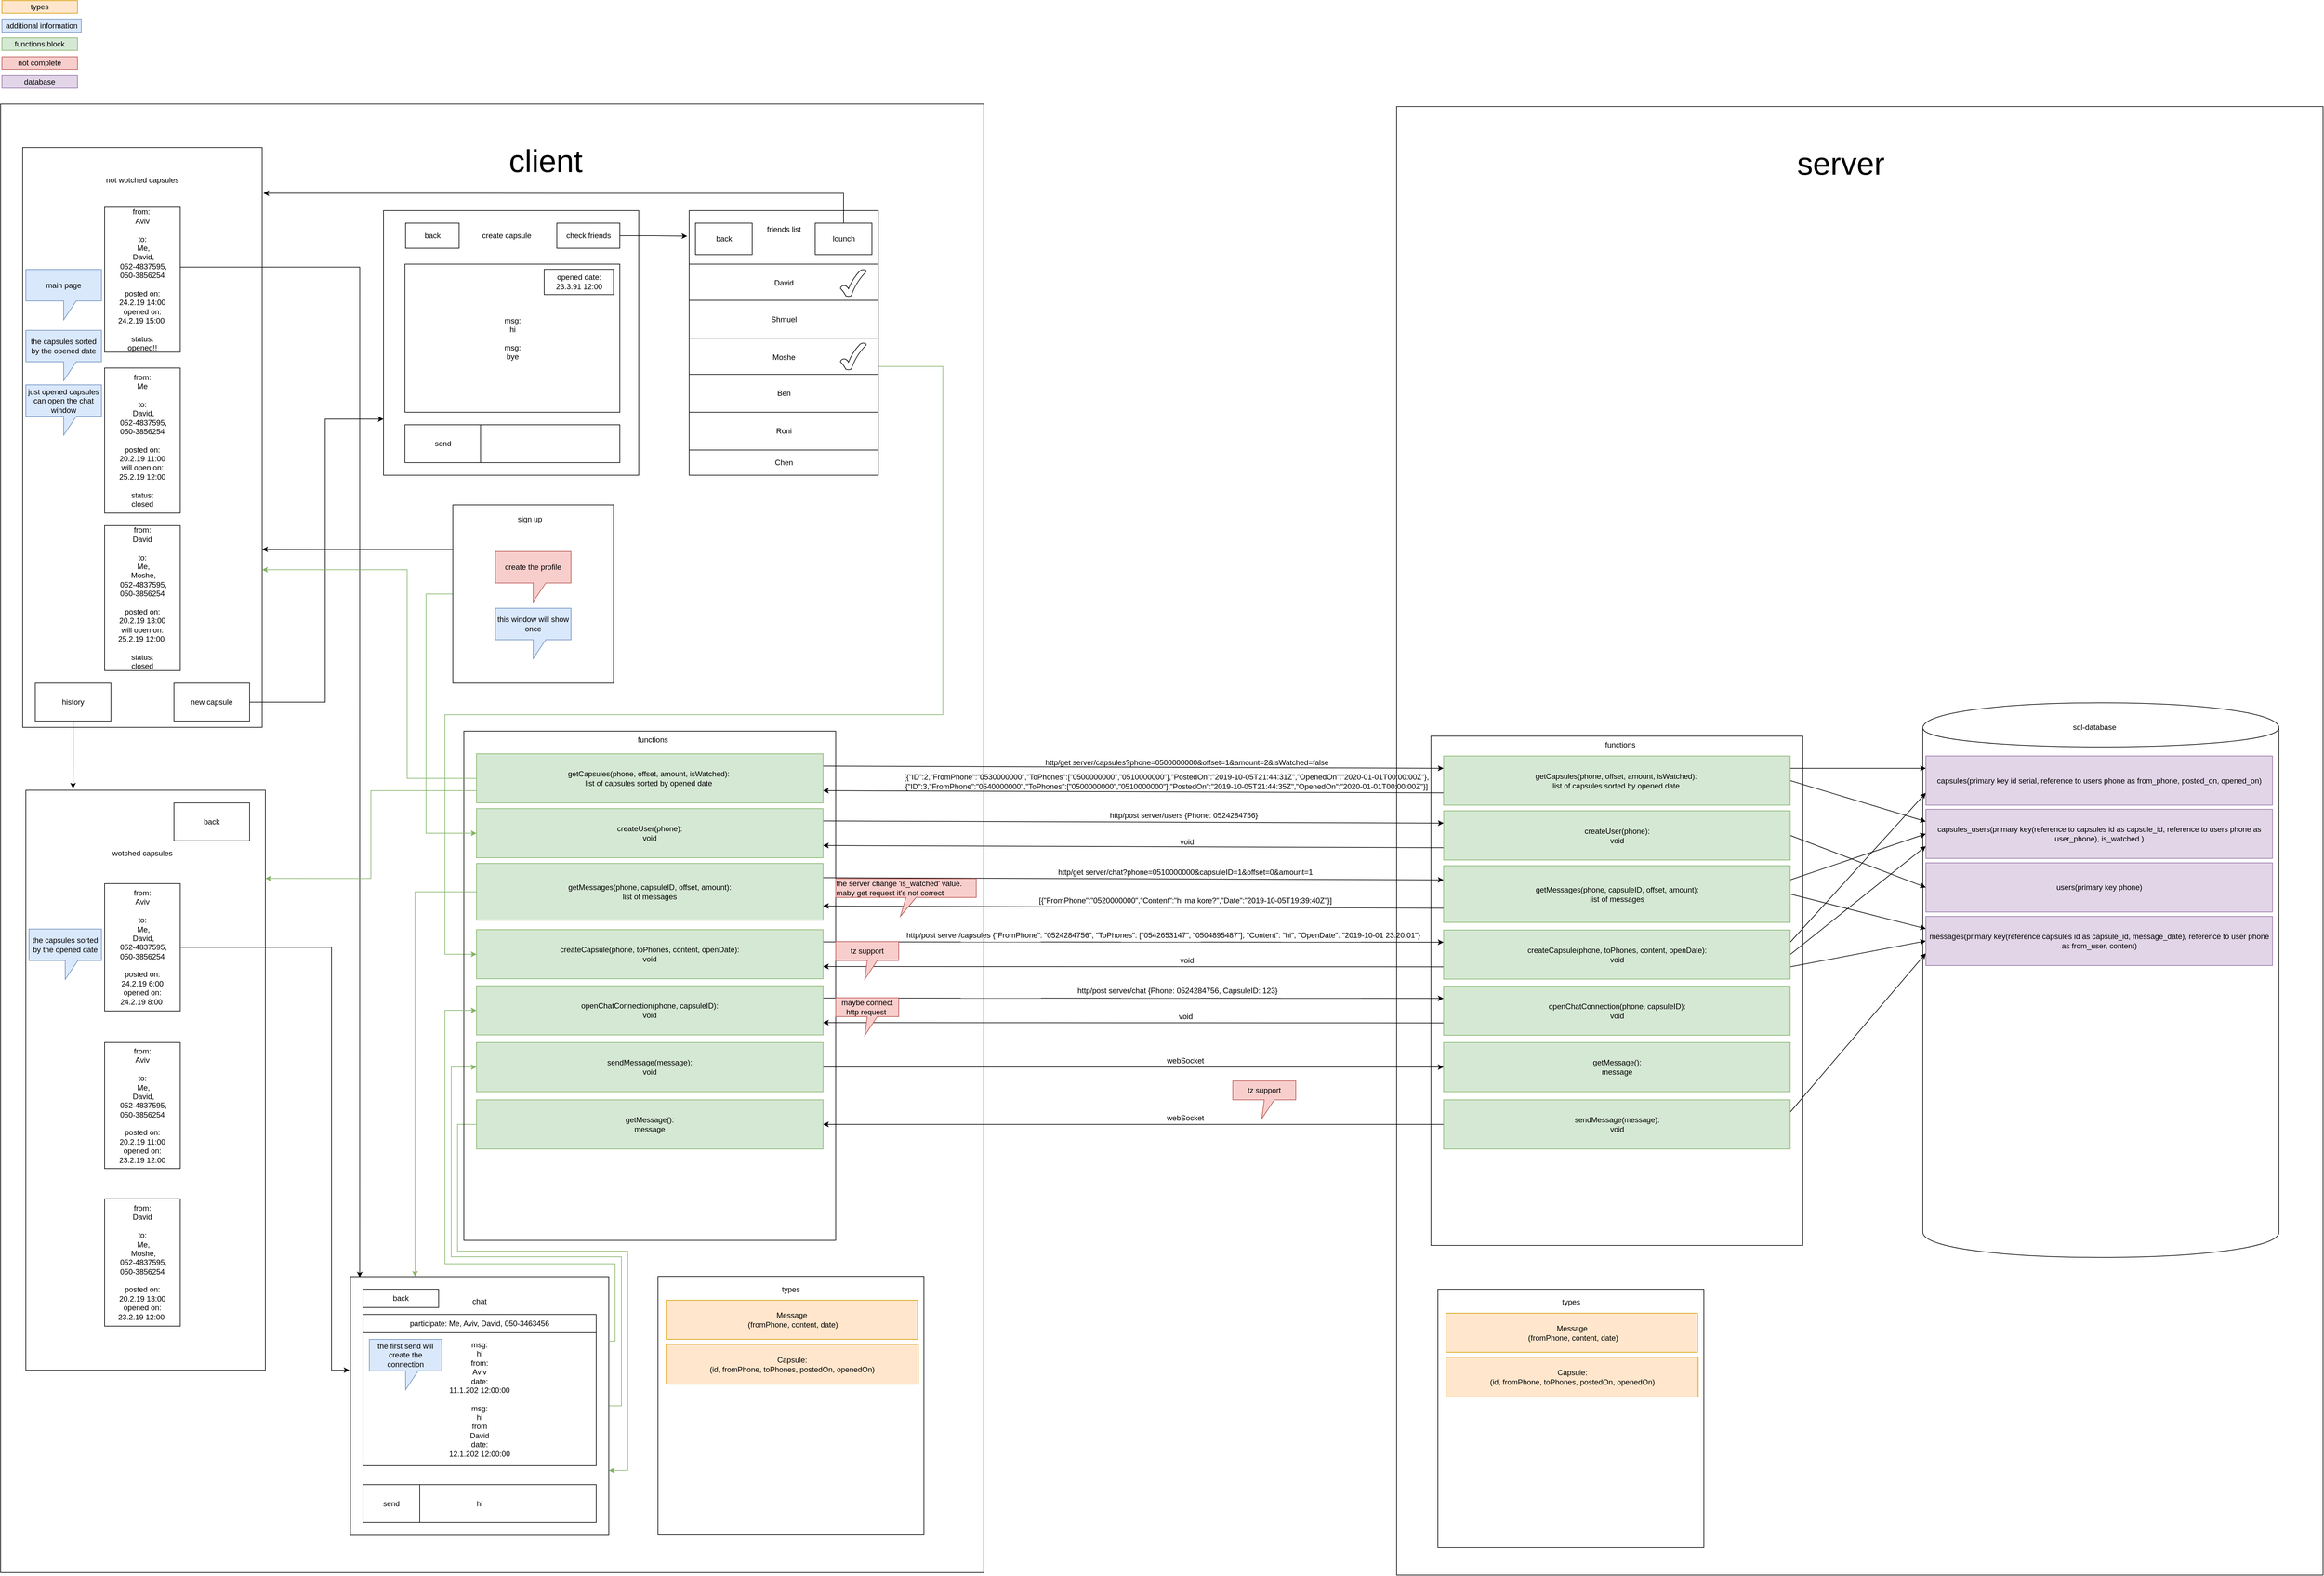 <mxfile version="12.0.2" type="device" pages="1"><diagram id="eRkKzJHmZE-3qsxwX1DB" name="Page-1"><mxGraphModel dx="850" dy="438" grid="1" gridSize="10" guides="1" tooltips="1" connect="1" arrows="1" fold="1" page="1" pageScale="1" pageWidth="850" pageHeight="1100" math="0" shadow="0"><root><mxCell id="0"/><mxCell id="1" parent="0"/><mxCell id="gJs6LWEQTdWlsDr9BCFB-67" value="" style="rounded=0;whiteSpace=wrap;html=1;shadow=0;glass=0;comic=0;strokeColor=#000000;fillColor=none;gradientColor=none;" parent="1" vertex="1"><mxGeometry x="75" y="260" width="1560" height="2330" as="geometry"/></mxCell><mxCell id="gJs6LWEQTdWlsDr9BCFB-69" value="" style="whiteSpace=wrap;html=1;" parent="1" vertex="1"><mxGeometry x="110" y="329" width="380" height="920" as="geometry"/></mxCell><mxCell id="gJs6LWEQTdWlsDr9BCFB-70" style="edgeStyle=orthogonalEdgeStyle;rounded=0;orthogonalLoop=1;jettySize=auto;html=1;exitX=1.001;exitY=0.413;exitDx=0;exitDy=0;entryX=0.036;entryY=0.003;entryDx=0;entryDy=0;entryPerimeter=0;exitPerimeter=0;" parent="1" source="qa2lNy7MOeO_9QQ49OZe-27" target="gJs6LWEQTdWlsDr9BCFB-87" edge="1"><mxGeometry relative="1" as="geometry"><mxPoint x="470.103" y="514.241" as="sourcePoint"/></mxGeometry></mxCell><mxCell id="gJs6LWEQTdWlsDr9BCFB-72" value="from: &lt;br&gt;Me&lt;br&gt;&lt;br&gt;to:&lt;br&gt;&amp;nbsp;David,&lt;br&gt;&amp;nbsp;052-4837595,&lt;br&gt;050-3856254&lt;br&gt;&lt;br&gt;posted on:&lt;br&gt;20.2.19 11:00&lt;br&gt;will open on:&lt;br&gt;25.2.19 12:00&lt;br&gt;&amp;nbsp;&lt;br&gt;status:&lt;br&gt;closed" style="rounded=0;whiteSpace=wrap;html=1;" parent="1" vertex="1"><mxGeometry x="240" y="679" width="120" height="230" as="geometry"/></mxCell><mxCell id="gJs6LWEQTdWlsDr9BCFB-73" value="from: &lt;br&gt;David&lt;br&gt;&lt;br&gt;to:&lt;br&gt;&amp;nbsp;Me,&lt;br&gt;&amp;nbsp;Moshe,&lt;br&gt;&amp;nbsp;052-4837595,&lt;br&gt;050-3856254&lt;br&gt;&lt;br&gt;posted on:&lt;br&gt;20.2.19 13:00&lt;br&gt;will open on:&lt;br&gt;25.2.19 12:00&amp;nbsp;&lt;br&gt;&lt;br&gt;status:&lt;br&gt;closed" style="rounded=0;whiteSpace=wrap;html=1;" parent="1" vertex="1"><mxGeometry x="240" y="929" width="120" height="230" as="geometry"/></mxCell><mxCell id="gJs6LWEQTdWlsDr9BCFB-74" value="not wotched capsules" style="text;html=1;strokeColor=none;fillColor=none;align=center;verticalAlign=middle;whiteSpace=wrap;rounded=0;" parent="1" vertex="1"><mxGeometry x="240" y="371" width="120" height="20" as="geometry"/></mxCell><mxCell id="gJs6LWEQTdWlsDr9BCFB-75" style="edgeStyle=orthogonalEdgeStyle;rounded=0;orthogonalLoop=1;jettySize=auto;html=1;exitX=0.5;exitY=1;exitDx=0;exitDy=0;entryX=0.197;entryY=-0.003;entryDx=0;entryDy=0;entryPerimeter=0;" parent="1" source="gJs6LWEQTdWlsDr9BCFB-76" target="gJs6LWEQTdWlsDr9BCFB-79" edge="1"><mxGeometry relative="1" as="geometry"/></mxCell><mxCell id="gJs6LWEQTdWlsDr9BCFB-76" value="history" style="rounded=0;whiteSpace=wrap;html=1;" parent="1" vertex="1"><mxGeometry x="130" y="1179" width="120" height="60" as="geometry"/></mxCell><mxCell id="gJs6LWEQTdWlsDr9BCFB-79" value="" style="whiteSpace=wrap;html=1;fillColor=#ffffff;" parent="1" vertex="1"><mxGeometry x="115" y="1348.833" width="380" height="920" as="geometry"/></mxCell><mxCell id="gJs6LWEQTdWlsDr9BCFB-80" style="edgeStyle=orthogonalEdgeStyle;rounded=0;orthogonalLoop=1;jettySize=auto;html=1;exitX=1;exitY=0.5;exitDx=0;exitDy=0;entryX=-0.004;entryY=0.362;entryDx=0;entryDy=0;entryPerimeter=0;" parent="1" source="gJs6LWEQTdWlsDr9BCFB-81" target="gJs6LWEQTdWlsDr9BCFB-87" edge="1"><mxGeometry relative="1" as="geometry"><Array as="points"><mxPoint x="600" y="1598"/><mxPoint x="600" y="2269"/></Array></mxGeometry></mxCell><mxCell id="gJs6LWEQTdWlsDr9BCFB-81" value="from: &lt;br&gt;Aviv&lt;br&gt;&lt;br&gt;to:&lt;br&gt;&amp;nbsp;Me,&lt;br&gt;&amp;nbsp;David,&lt;br&gt;&amp;nbsp;052-4837595,&lt;br&gt;050-3856254&lt;br&gt;&lt;br&gt;posted on:&lt;br&gt;24.2.19 6:00&lt;br&gt;opened on:&lt;br&gt;24.2.19 8:00&amp;nbsp;&lt;br&gt;" style="rounded=0;whiteSpace=wrap;html=1;" parent="1" vertex="1"><mxGeometry x="240" y="1497" width="120" height="202" as="geometry"/></mxCell><mxCell id="gJs6LWEQTdWlsDr9BCFB-82" value="from: &lt;br&gt;Aviv&lt;br&gt;&lt;br&gt;to:&lt;br&gt;&amp;nbsp;Me,&lt;br&gt;&amp;nbsp;David,&lt;br&gt;&amp;nbsp;052-4837595,&lt;br&gt;050-3856254&lt;br&gt;&lt;br&gt;posted on:&lt;br&gt;20.2.19 11:00&lt;br&gt;opened on:&lt;br&gt;23.2.19 12:00" style="rounded=0;whiteSpace=wrap;html=1;" parent="1" vertex="1"><mxGeometry x="240" y="1749" width="120" height="200" as="geometry"/></mxCell><mxCell id="gJs6LWEQTdWlsDr9BCFB-83" value="from: &lt;br&gt;David&lt;br&gt;&lt;br&gt;to:&lt;br&gt;&amp;nbsp;Me,&lt;br&gt;&amp;nbsp;Moshe,&lt;br&gt;&amp;nbsp;052-4837595,&lt;br&gt;050-3856254&lt;br&gt;&lt;br&gt;posted on:&lt;br&gt;20.2.19 13:00&lt;br&gt;opened on:&lt;br&gt;23.2.19 12:00&amp;nbsp;" style="rounded=0;whiteSpace=wrap;html=1;" parent="1" vertex="1"><mxGeometry x="240" y="1997" width="120" height="202" as="geometry"/></mxCell><mxCell id="gJs6LWEQTdWlsDr9BCFB-84" value="wotched capsules" style="text;html=1;strokeColor=none;fillColor=none;align=center;verticalAlign=middle;whiteSpace=wrap;rounded=0;" parent="1" vertex="1"><mxGeometry x="240" y="1439" width="120" height="20" as="geometry"/></mxCell><mxCell id="gJs6LWEQTdWlsDr9BCFB-85" value="back" style="rounded=0;whiteSpace=wrap;html=1;" parent="1" vertex="1"><mxGeometry x="350" y="1369" width="120" height="60" as="geometry"/></mxCell><mxCell id="gJs6LWEQTdWlsDr9BCFB-86" style="edgeStyle=orthogonalEdgeStyle;rounded=0;comic=0;orthogonalLoop=1;jettySize=auto;html=1;exitX=1;exitY=0.5;exitDx=0;exitDy=0;entryX=0;entryY=0.5;entryDx=0;entryDy=0;shadow=0;fillColor=#d5e8d4;strokeColor=#82b366;" parent="1" source="gJs6LWEQTdWlsDr9BCFB-87" target="gJs6LWEQTdWlsDr9BCFB-133" edge="1"><mxGeometry relative="1" as="geometry"><Array as="points"><mxPoint x="1060" y="2326"/><mxPoint x="1060" y="2089"/><mxPoint x="790" y="2089"/><mxPoint x="790" y="1788"/></Array></mxGeometry></mxCell><mxCell id="gJs6LWEQTdWlsDr9BCFB-198" style="edgeStyle=orthogonalEdgeStyle;rounded=0;comic=0;orthogonalLoop=1;jettySize=auto;html=1;exitX=1;exitY=0.75;exitDx=0;exitDy=0;entryX=0;entryY=0.5;entryDx=0;entryDy=0;shadow=0;startArrow=classic;startFill=1;endArrow=none;endFill=0;fillColor=#d5e8d4;strokeColor=#82b366;" parent="1" source="gJs6LWEQTdWlsDr9BCFB-87" target="gJs6LWEQTdWlsDr9BCFB-161" edge="1"><mxGeometry relative="1" as="geometry"><Array as="points"><mxPoint x="1070" y="2428"/><mxPoint x="1070" y="2080"/><mxPoint x="800" y="2080"/><mxPoint x="800" y="1879"/></Array></mxGeometry></mxCell><mxCell id="gJs6LWEQTdWlsDr9BCFB-87" value="" style="whiteSpace=wrap;html=1;aspect=fixed;" parent="1" vertex="1"><mxGeometry x="630" y="2120.5" width="410" height="410" as="geometry"/></mxCell><mxCell id="gJs6LWEQTdWlsDr9BCFB-88" value="chat" style="text;html=1;strokeColor=none;fillColor=none;align=center;verticalAlign=middle;whiteSpace=wrap;rounded=0;" parent="1" vertex="1"><mxGeometry x="815" y="2149.5" width="40" height="20" as="geometry"/></mxCell><mxCell id="gJs6LWEQTdWlsDr9BCFB-89" value="hi" style="rounded=0;whiteSpace=wrap;html=1;" parent="1" vertex="1"><mxGeometry x="650" y="2450.5" width="370" height="60" as="geometry"/></mxCell><mxCell id="gJs6LWEQTdWlsDr9BCFB-90" value="msg:&lt;br&gt;hi&lt;br&gt;from:&lt;br&gt;Aviv&lt;br&gt;date:&lt;br&gt;11.1.202 12:00:00&lt;br&gt;&lt;br&gt;msg:&lt;br&gt;hi&lt;br&gt;from&lt;br&gt;David&lt;br&gt;date:&lt;br&gt;12.1.202 12:00:00" style="rounded=0;whiteSpace=wrap;html=1;" parent="1" vertex="1"><mxGeometry x="650" y="2209.5" width="370" height="211" as="geometry"/></mxCell><mxCell id="gJs6LWEQTdWlsDr9BCFB-91" value="send" style="rounded=0;whiteSpace=wrap;html=1;" parent="1" vertex="1"><mxGeometry x="650" y="2450.5" width="90" height="60" as="geometry"/></mxCell><mxCell id="gJs6LWEQTdWlsDr9BCFB-92" value="participate: Me, Aviv, David, 050-3463456" style="rounded=0;whiteSpace=wrap;html=1;" parent="1" vertex="1"><mxGeometry x="650" y="2180.5" width="370" height="29" as="geometry"/></mxCell><mxCell id="gJs6LWEQTdWlsDr9BCFB-93" value="back" style="rounded=0;whiteSpace=wrap;html=1;" parent="1" vertex="1"><mxGeometry x="650" y="2140.5" width="120" height="29" as="geometry"/></mxCell><mxCell id="gJs6LWEQTdWlsDr9BCFB-94" style="edgeStyle=orthogonalEdgeStyle;rounded=0;orthogonalLoop=1;jettySize=auto;html=1;exitX=1;exitY=0.5;exitDx=0;exitDy=0;" parent="1" source="gJs6LWEQTdWlsDr9BCFB-95" target="gJs6LWEQTdWlsDr9BCFB-96" edge="1"><mxGeometry relative="1" as="geometry"><Array as="points"><mxPoint x="590" y="1209"/><mxPoint x="590" y="760"/></Array></mxGeometry></mxCell><mxCell id="gJs6LWEQTdWlsDr9BCFB-95" value="new capsule" style="rounded=0;whiteSpace=wrap;html=1;" parent="1" vertex="1"><mxGeometry x="350" y="1179" width="120" height="60" as="geometry"/></mxCell><mxCell id="gJs6LWEQTdWlsDr9BCFB-96" value="" style="rounded=0;whiteSpace=wrap;html=1;" parent="1" vertex="1"><mxGeometry x="682.5" y="429" width="405" height="420" as="geometry"/></mxCell><mxCell id="gJs6LWEQTdWlsDr9BCFB-97" value="create capsule" style="text;html=1;strokeColor=none;fillColor=none;align=center;verticalAlign=middle;whiteSpace=wrap;rounded=0;" parent="1" vertex="1"><mxGeometry x="817.5" y="459" width="120" height="20" as="geometry"/></mxCell><mxCell id="gJs6LWEQTdWlsDr9BCFB-98" value="msg:&lt;br&gt;hi&lt;br&gt;&lt;br&gt;msg:&lt;br&gt;bye" style="rounded=0;whiteSpace=wrap;html=1;" parent="1" vertex="1"><mxGeometry x="716.5" y="514" width="341" height="235" as="geometry"/></mxCell><mxCell id="gJs6LWEQTdWlsDr9BCFB-99" value="" style="rounded=0;whiteSpace=wrap;html=1;" parent="1" vertex="1"><mxGeometry x="717.5" y="769" width="340" height="60" as="geometry"/></mxCell><mxCell id="gJs6LWEQTdWlsDr9BCFB-100" value="send" style="rounded=0;whiteSpace=wrap;html=1;" parent="1" vertex="1"><mxGeometry x="716.5" y="769" width="120" height="60" as="geometry"/></mxCell><mxCell id="gJs6LWEQTdWlsDr9BCFB-101" style="edgeStyle=orthogonalEdgeStyle;rounded=0;orthogonalLoop=1;jettySize=auto;html=1;exitX=1;exitY=0.5;exitDx=0;exitDy=0;entryX=-0.01;entryY=0.097;entryDx=0;entryDy=0;entryPerimeter=0;" parent="1" source="gJs6LWEQTdWlsDr9BCFB-102" target="gJs6LWEQTdWlsDr9BCFB-103" edge="1"><mxGeometry relative="1" as="geometry"/></mxCell><mxCell id="gJs6LWEQTdWlsDr9BCFB-102" value="check friends" style="rounded=0;whiteSpace=wrap;html=1;" parent="1" vertex="1"><mxGeometry x="957.5" y="449" width="100" height="40" as="geometry"/></mxCell><mxCell id="gJs6LWEQTdWlsDr9BCFB-103" value="" style="rounded=0;whiteSpace=wrap;html=1;" parent="1" vertex="1"><mxGeometry x="1167.5" y="429" width="300" height="420" as="geometry"/></mxCell><mxCell id="gJs6LWEQTdWlsDr9BCFB-104" value="friends list" style="text;html=1;strokeColor=none;fillColor=none;align=center;verticalAlign=middle;whiteSpace=wrap;rounded=0;" parent="1" vertex="1"><mxGeometry x="1272.5" y="449" width="90" height="20" as="geometry"/></mxCell><mxCell id="gJs6LWEQTdWlsDr9BCFB-105" value="David" style="rounded=0;whiteSpace=wrap;html=1;" parent="1" vertex="1"><mxGeometry x="1167.5" y="514" width="300" height="60" as="geometry"/></mxCell><mxCell id="gJs6LWEQTdWlsDr9BCFB-106" value="Shmuel" style="rounded=0;whiteSpace=wrap;html=1;" parent="1" vertex="1"><mxGeometry x="1167.5" y="571.5" width="300" height="60" as="geometry"/></mxCell><mxCell id="gJs6LWEQTdWlsDr9BCFB-107" style="edgeStyle=orthogonalEdgeStyle;rounded=0;comic=0;orthogonalLoop=1;jettySize=auto;html=1;exitX=1;exitY=0.75;exitDx=0;exitDy=0;entryX=0;entryY=0.5;entryDx=0;entryDy=0;shadow=0;fillColor=#d5e8d4;strokeColor=#82b366;" parent="1" source="gJs6LWEQTdWlsDr9BCFB-108" target="gJs6LWEQTdWlsDr9BCFB-131" edge="1"><mxGeometry relative="1" as="geometry"><Array as="points"><mxPoint x="1570" y="676"/><mxPoint x="1570" y="1229"/><mxPoint x="780" y="1229"/><mxPoint x="780" y="1609"/></Array></mxGeometry></mxCell><mxCell id="gJs6LWEQTdWlsDr9BCFB-108" value="Moshe" style="rounded=0;whiteSpace=wrap;html=1;" parent="1" vertex="1"><mxGeometry x="1167.5" y="631.5" width="300" height="60" as="geometry"/></mxCell><mxCell id="gJs6LWEQTdWlsDr9BCFB-109" value="Ben" style="rounded=0;whiteSpace=wrap;html=1;" parent="1" vertex="1"><mxGeometry x="1167.5" y="689" width="300" height="60" as="geometry"/></mxCell><mxCell id="gJs6LWEQTdWlsDr9BCFB-110" value="Roni" style="rounded=0;whiteSpace=wrap;html=1;" parent="1" vertex="1"><mxGeometry x="1167.5" y="749" width="300" height="60" as="geometry"/></mxCell><mxCell id="gJs6LWEQTdWlsDr9BCFB-111" value="Chen" style="rounded=0;whiteSpace=wrap;html=1;" parent="1" vertex="1"><mxGeometry x="1167.5" y="809" width="300" height="40" as="geometry"/></mxCell><mxCell id="gJs6LWEQTdWlsDr9BCFB-112" value="" style="verticalLabelPosition=bottom;verticalAlign=top;html=1;shape=mxgraph.basic.tick" parent="1" vertex="1"><mxGeometry x="1407.5" y="522.5" width="41" height="43" as="geometry"/></mxCell><mxCell id="gJs6LWEQTdWlsDr9BCFB-113" value="" style="verticalLabelPosition=bottom;verticalAlign=top;html=1;shape=mxgraph.basic.tick" parent="1" vertex="1"><mxGeometry x="1407.5" y="639" width="41" height="43" as="geometry"/></mxCell><mxCell id="gJs6LWEQTdWlsDr9BCFB-216" style="edgeStyle=orthogonalEdgeStyle;rounded=0;comic=0;orthogonalLoop=1;jettySize=auto;html=1;exitX=0.5;exitY=0;exitDx=0;exitDy=0;entryX=1.005;entryY=0.079;entryDx=0;entryDy=0;entryPerimeter=0;shadow=0;startArrow=none;startFill=0;endArrow=classic;endFill=1;" parent="1" source="gJs6LWEQTdWlsDr9BCFB-115" target="gJs6LWEQTdWlsDr9BCFB-69" edge="1"><mxGeometry relative="1" as="geometry"><Array as="points"><mxPoint x="1413" y="402"/></Array></mxGeometry></mxCell><mxCell id="gJs6LWEQTdWlsDr9BCFB-115" value="lounch" style="rounded=0;whiteSpace=wrap;html=1;" parent="1" vertex="1"><mxGeometry x="1367.5" y="449" width="90" height="50" as="geometry"/></mxCell><mxCell id="gJs6LWEQTdWlsDr9BCFB-116" value="back" style="rounded=0;whiteSpace=wrap;html=1;" parent="1" vertex="1"><mxGeometry x="717.5" y="449" width="85" height="40" as="geometry"/></mxCell><mxCell id="gJs6LWEQTdWlsDr9BCFB-117" value="back" style="rounded=0;whiteSpace=wrap;html=1;" parent="1" vertex="1"><mxGeometry x="1177.5" y="449" width="90" height="50" as="geometry"/></mxCell><mxCell id="gJs6LWEQTdWlsDr9BCFB-118" value="the capsules sorted by the opened date" style="shape=callout;whiteSpace=wrap;html=1;perimeter=calloutPerimeter;fillColor=#dae8fc;strokeColor=#6c8ebf;" parent="1" vertex="1"><mxGeometry x="115" y="619" width="120" height="80" as="geometry"/></mxCell><mxCell id="gJs6LWEQTdWlsDr9BCFB-119" value="just opened capsules can open the chat window" style="shape=callout;whiteSpace=wrap;html=1;perimeter=calloutPerimeter;fillColor=#dae8fc;strokeColor=#6c8ebf;" parent="1" vertex="1"><mxGeometry x="115" y="705.5" width="120" height="80" as="geometry"/></mxCell><mxCell id="gJs6LWEQTdWlsDr9BCFB-120" value="the capsules sorted by the opened date" style="shape=callout;whiteSpace=wrap;html=1;perimeter=calloutPerimeter;fillColor=#dae8fc;strokeColor=#6c8ebf;" parent="1" vertex="1"><mxGeometry x="120" y="1569" width="115" height="80" as="geometry"/></mxCell><mxCell id="gJs6LWEQTdWlsDr9BCFB-121" value="additional information" style="rounded=0;whiteSpace=wrap;html=1;fillColor=#dae8fc;strokeColor=#6c8ebf;" parent="1" vertex="1"><mxGeometry x="77" y="125" width="126" height="21" as="geometry"/></mxCell><mxCell id="gJs6LWEQTdWlsDr9BCFB-122" value="functions block" style="rounded=0;whiteSpace=wrap;html=1;fillColor=#d5e8d4;strokeColor=#82b366;" parent="1" vertex="1"><mxGeometry x="77" y="155" width="120" height="20" as="geometry"/></mxCell><mxCell id="gJs6LWEQTdWlsDr9BCFB-123" value="not complete" style="rounded=0;whiteSpace=wrap;html=1;fillColor=#f8cecc;strokeColor=#b85450;" parent="1" vertex="1"><mxGeometry x="77" y="185" width="120" height="20" as="geometry"/></mxCell><mxCell id="gJs6LWEQTdWlsDr9BCFB-124" value="" style="whiteSpace=wrap;html=1;fillColor=none;strokeColor=#000000;" parent="1" vertex="1"><mxGeometry x="810" y="1255" width="590" height="808" as="geometry"/></mxCell><mxCell id="gJs6LWEQTdWlsDr9BCFB-147" style="rounded=0;comic=0;orthogonalLoop=1;jettySize=auto;html=1;exitX=1;exitY=0.25;exitDx=0;exitDy=0;entryX=0;entryY=0.25;entryDx=0;entryDy=0;shadow=0;endArrow=classic;endFill=1;startArrow=none;startFill=0;" parent="1" source="gJs6LWEQTdWlsDr9BCFB-125" target="gJs6LWEQTdWlsDr9BCFB-140" edge="1"><mxGeometry relative="1" as="geometry"/></mxCell><mxCell id="gJs6LWEQTdWlsDr9BCFB-125" value="getCapsules(phone, offset, amount, isWatched):&amp;nbsp;&lt;br&gt;list of capsules sorted by opened date&amp;nbsp;" style="rounded=0;whiteSpace=wrap;html=1;fillColor=#d5e8d4;strokeColor=#82b366;" parent="1" vertex="1"><mxGeometry x="830" y="1291" width="550" height="78" as="geometry"/></mxCell><mxCell id="gJs6LWEQTdWlsDr9BCFB-153" style="edgeStyle=none;rounded=0;comic=0;orthogonalLoop=1;jettySize=auto;html=1;exitX=1;exitY=0.25;exitDx=0;exitDy=0;entryX=0;entryY=0.25;entryDx=0;entryDy=0;shadow=0;endArrow=classic;endFill=1;startArrow=none;startFill=0;" parent="1" source="gJs6LWEQTdWlsDr9BCFB-126" target="gJs6LWEQTdWlsDr9BCFB-141" edge="1"><mxGeometry relative="1" as="geometry"/></mxCell><mxCell id="gJs6LWEQTdWlsDr9BCFB-199" style="edgeStyle=orthogonalEdgeStyle;rounded=0;comic=0;orthogonalLoop=1;jettySize=auto;html=1;exitX=0;exitY=0.5;exitDx=0;exitDy=0;entryX=0.25;entryY=0;entryDx=0;entryDy=0;shadow=0;startArrow=none;startFill=0;endArrow=classic;endFill=1;fillColor=#d5e8d4;strokeColor=#82b366;" parent="1" source="gJs6LWEQTdWlsDr9BCFB-126" target="gJs6LWEQTdWlsDr9BCFB-87" edge="1"><mxGeometry relative="1" as="geometry"/></mxCell><mxCell id="gJs6LWEQTdWlsDr9BCFB-126" value="getMessages(phone, capsuleID, offset, amount):&lt;br&gt;list of&amp;nbsp;messages" style="rounded=0;whiteSpace=wrap;html=1;fillColor=#d5e8d4;strokeColor=#82b366;" parent="1" vertex="1"><mxGeometry x="830" y="1465" width="550" height="90" as="geometry"/></mxCell><mxCell id="gJs6LWEQTdWlsDr9BCFB-128" value="functions" style="text;html=1;align=center;verticalAlign=middle;whiteSpace=wrap;rounded=0;" parent="1" vertex="1"><mxGeometry x="1080" y="1259" width="60" height="20" as="geometry"/></mxCell><mxCell id="gJs6LWEQTdWlsDr9BCFB-129" style="edgeStyle=orthogonalEdgeStyle;rounded=0;comic=0;orthogonalLoop=1;jettySize=auto;html=1;entryX=0;entryY=0.5;entryDx=0;entryDy=0;shadow=0;fillColor=#d5e8d4;strokeColor=#82b366;startArrow=classic;startFill=1;endArrow=none;endFill=0;" parent="1" target="gJs6LWEQTdWlsDr9BCFB-125" edge="1"><mxGeometry relative="1" as="geometry"><Array as="points"><mxPoint x="490" y="999"/><mxPoint x="720" y="999"/><mxPoint x="720" y="1330"/></Array><mxPoint x="490" y="999" as="sourcePoint"/></mxGeometry></mxCell><mxCell id="gJs6LWEQTdWlsDr9BCFB-130" value="main page" style="shape=callout;whiteSpace=wrap;html=1;perimeter=calloutPerimeter;rounded=0;shadow=0;glass=0;comic=0;strokeColor=#6c8ebf;fillColor=#dae8fc;" parent="1" vertex="1"><mxGeometry x="115" y="522.5" width="120" height="80" as="geometry"/></mxCell><mxCell id="gJs6LWEQTdWlsDr9BCFB-150" style="rounded=0;comic=0;orthogonalLoop=1;jettySize=auto;html=1;exitX=1;exitY=0.25;exitDx=0;exitDy=0;entryX=0;entryY=0.25;entryDx=0;entryDy=0;shadow=0;" parent="1" source="gJs6LWEQTdWlsDr9BCFB-131" target="gJs6LWEQTdWlsDr9BCFB-144" edge="1"><mxGeometry relative="1" as="geometry"/></mxCell><mxCell id="gJs6LWEQTdWlsDr9BCFB-131" value="createCapsule(phone, toPhones, content, openDate):&lt;br&gt;void" style="rounded=0;whiteSpace=wrap;html=1;fillColor=#d5e8d4;strokeColor=#82b366;" parent="1" vertex="1"><mxGeometry x="830" y="1570" width="550" height="78" as="geometry"/></mxCell><mxCell id="gJs6LWEQTdWlsDr9BCFB-132" value="opened date:&lt;br&gt;23.3.91 12:00" style="rounded=0;whiteSpace=wrap;html=1;" parent="1" vertex="1"><mxGeometry x="937.5" y="522.293" width="110" height="40" as="geometry"/></mxCell><mxCell id="gJs6LWEQTdWlsDr9BCFB-151" style="rounded=0;comic=0;orthogonalLoop=1;jettySize=auto;html=1;exitX=1;exitY=0.5;exitDx=0;exitDy=0;entryX=0;entryY=0.5;entryDx=0;entryDy=0;shadow=0;" parent="1" source="gJs6LWEQTdWlsDr9BCFB-133" target="gJs6LWEQTdWlsDr9BCFB-145" edge="1"><mxGeometry relative="1" as="geometry"/></mxCell><mxCell id="gJs6LWEQTdWlsDr9BCFB-133" value="sendMessage(message):&lt;br&gt;void" style="rounded=0;whiteSpace=wrap;html=1;fillColor=#d5e8d4;strokeColor=#82b366;" parent="1" vertex="1"><mxGeometry x="830" y="1749" width="550" height="78" as="geometry"/></mxCell><mxCell id="gJs6LWEQTdWlsDr9BCFB-196" style="edgeStyle=orthogonalEdgeStyle;rounded=0;comic=0;orthogonalLoop=1;jettySize=auto;html=1;exitX=0;exitY=0.75;exitDx=0;exitDy=0;entryX=1;entryY=0.152;entryDx=0;entryDy=0;entryPerimeter=0;shadow=0;startArrow=none;startFill=0;endArrow=classic;endFill=1;fillColor=#d5e8d4;strokeColor=#82b366;" parent="1" source="gJs6LWEQTdWlsDr9BCFB-125" target="gJs6LWEQTdWlsDr9BCFB-79" edge="1"><mxGeometry relative="1" as="geometry"/></mxCell><mxCell id="gJs6LWEQTdWlsDr9BCFB-135" value="&lt;font style=&quot;font-size: 50px&quot;&gt;client&lt;/font&gt;" style="text;html=1;strokeColor=none;fillColor=none;align=center;verticalAlign=middle;whiteSpace=wrap;rounded=0;shadow=0;glass=0;comic=0;" parent="1" vertex="1"><mxGeometry x="780" y="300" width="320" height="100" as="geometry"/></mxCell><mxCell id="gJs6LWEQTdWlsDr9BCFB-136" value="" style="rounded=0;whiteSpace=wrap;html=1;shadow=0;glass=0;comic=0;strokeColor=#000000;fillColor=none;gradientColor=none;" parent="1" vertex="1"><mxGeometry x="2290" y="264" width="1470" height="2330" as="geometry"/></mxCell><mxCell id="gJs6LWEQTdWlsDr9BCFB-137" value="&lt;font style=&quot;font-size: 50px&quot;&gt;server&lt;/font&gt;" style="text;html=1;strokeColor=none;fillColor=none;align=center;verticalAlign=middle;whiteSpace=wrap;rounded=0;shadow=0;glass=0;comic=0;" parent="1" vertex="1"><mxGeometry x="2834.5" y="304" width="320" height="100" as="geometry"/></mxCell><mxCell id="gJs6LWEQTdWlsDr9BCFB-139" value="" style="whiteSpace=wrap;html=1;fillColor=none;strokeColor=#000000;" parent="1" vertex="1"><mxGeometry x="2344.5" y="1263" width="590" height="808" as="geometry"/></mxCell><mxCell id="gJs6LWEQTdWlsDr9BCFB-180" style="edgeStyle=none;rounded=0;comic=0;orthogonalLoop=1;jettySize=auto;html=1;exitX=1;exitY=0.25;exitDx=0;exitDy=0;entryX=0;entryY=0.25;entryDx=0;entryDy=0;shadow=0;endArrow=classic;endFill=1;startArrow=none;startFill=0;" parent="1" source="gJs6LWEQTdWlsDr9BCFB-140" target="gJs6LWEQTdWlsDr9BCFB-170" edge="1"><mxGeometry relative="1" as="geometry"/></mxCell><mxCell id="gJs6LWEQTdWlsDr9BCFB-181" style="edgeStyle=none;rounded=0;comic=0;orthogonalLoop=1;jettySize=auto;html=1;exitX=1;exitY=0.5;exitDx=0;exitDy=0;entryX=0;entryY=0.25;entryDx=0;entryDy=0;shadow=0;endArrow=classic;endFill=1;startArrow=none;startFill=0;" parent="1" source="gJs6LWEQTdWlsDr9BCFB-140" target="gJs6LWEQTdWlsDr9BCFB-173" edge="1"><mxGeometry relative="1" as="geometry"/></mxCell><mxCell id="qa2lNy7MOeO_9QQ49OZe-38" style="edgeStyle=none;rounded=0;orthogonalLoop=1;jettySize=auto;html=1;exitX=0;exitY=0.75;exitDx=0;exitDy=0;entryX=1;entryY=0.75;entryDx=0;entryDy=0;startArrow=none;startFill=0;endArrow=classic;endFill=1;" edge="1" parent="1" source="gJs6LWEQTdWlsDr9BCFB-140" target="gJs6LWEQTdWlsDr9BCFB-125"><mxGeometry relative="1" as="geometry"/></mxCell><mxCell id="gJs6LWEQTdWlsDr9BCFB-140" value="getCapsules(phone, offset, amount, isWatched):&amp;nbsp;&lt;br&gt;list of capsules sorted by opened date&amp;nbsp;" style="rounded=0;whiteSpace=wrap;html=1;fillColor=#d5e8d4;strokeColor=#82b366;" parent="1" vertex="1"><mxGeometry x="2364.5" y="1294.5" width="550" height="78" as="geometry"/></mxCell><mxCell id="gJs6LWEQTdWlsDr9BCFB-185" style="edgeStyle=none;rounded=0;comic=0;orthogonalLoop=1;jettySize=auto;html=1;exitX=1;exitY=0.5;exitDx=0;exitDy=0;entryX=0;entryY=0.25;entryDx=0;entryDy=0;shadow=0;endArrow=classic;endFill=1;startArrow=none;startFill=0;" parent="1" source="gJs6LWEQTdWlsDr9BCFB-141" target="gJs6LWEQTdWlsDr9BCFB-184" edge="1"><mxGeometry relative="1" as="geometry"/></mxCell><mxCell id="qa2lNy7MOeO_9QQ49OZe-28" style="rounded=0;orthogonalLoop=1;jettySize=auto;html=1;exitX=1;exitY=0.25;exitDx=0;exitDy=0;entryX=0;entryY=0.5;entryDx=0;entryDy=0;startArrow=none;startFill=0;endArrow=classic;endFill=1;" edge="1" parent="1" source="gJs6LWEQTdWlsDr9BCFB-141" target="gJs6LWEQTdWlsDr9BCFB-173"><mxGeometry relative="1" as="geometry"/></mxCell><mxCell id="qa2lNy7MOeO_9QQ49OZe-36" style="edgeStyle=none;rounded=0;orthogonalLoop=1;jettySize=auto;html=1;exitX=0;exitY=0.75;exitDx=0;exitDy=0;entryX=1;entryY=0.75;entryDx=0;entryDy=0;startArrow=none;startFill=0;endArrow=classic;endFill=1;" edge="1" parent="1" source="gJs6LWEQTdWlsDr9BCFB-141" target="gJs6LWEQTdWlsDr9BCFB-126"><mxGeometry relative="1" as="geometry"/></mxCell><mxCell id="gJs6LWEQTdWlsDr9BCFB-141" value="getMessages(phone, capsuleID, offset, amount):&lt;br&gt;list of&amp;nbsp;messages" style="rounded=0;whiteSpace=wrap;html=1;fillColor=#d5e8d4;strokeColor=#82b366;" parent="1" vertex="1"><mxGeometry x="2364.5" y="1468.5" width="550" height="90" as="geometry"/></mxCell><mxCell id="gJs6LWEQTdWlsDr9BCFB-143" value="functions" style="text;html=1;align=center;verticalAlign=middle;whiteSpace=wrap;rounded=0;" parent="1" vertex="1"><mxGeometry x="2614.5" y="1267" width="60" height="20" as="geometry"/></mxCell><mxCell id="gJs6LWEQTdWlsDr9BCFB-186" style="edgeStyle=none;rounded=0;comic=0;orthogonalLoop=1;jettySize=auto;html=1;exitX=1;exitY=0.25;exitDx=0;exitDy=0;entryX=0;entryY=0.75;entryDx=0;entryDy=0;shadow=0;" parent="1" source="gJs6LWEQTdWlsDr9BCFB-144" target="gJs6LWEQTdWlsDr9BCFB-170" edge="1"><mxGeometry relative="1" as="geometry"/></mxCell><mxCell id="gJs6LWEQTdWlsDr9BCFB-187" style="edgeStyle=none;rounded=0;comic=0;orthogonalLoop=1;jettySize=auto;html=1;exitX=1;exitY=0.5;exitDx=0;exitDy=0;entryX=0;entryY=0.75;entryDx=0;entryDy=0;shadow=0;" parent="1" source="gJs6LWEQTdWlsDr9BCFB-144" target="gJs6LWEQTdWlsDr9BCFB-173" edge="1"><mxGeometry relative="1" as="geometry"/></mxCell><mxCell id="gJs6LWEQTdWlsDr9BCFB-188" style="edgeStyle=none;rounded=0;comic=0;orthogonalLoop=1;jettySize=auto;html=1;exitX=1;exitY=0.75;exitDx=0;exitDy=0;entryX=0;entryY=0.5;entryDx=0;entryDy=0;shadow=0;" parent="1" source="gJs6LWEQTdWlsDr9BCFB-144" target="gJs6LWEQTdWlsDr9BCFB-184" edge="1"><mxGeometry relative="1" as="geometry"/></mxCell><mxCell id="qa2lNy7MOeO_9QQ49OZe-31" style="edgeStyle=none;rounded=0;orthogonalLoop=1;jettySize=auto;html=1;entryX=1;entryY=0.75;entryDx=0;entryDy=0;startArrow=none;startFill=0;endArrow=classic;endFill=1;exitX=0;exitY=0.75;exitDx=0;exitDy=0;" edge="1" parent="1" source="gJs6LWEQTdWlsDr9BCFB-144" target="gJs6LWEQTdWlsDr9BCFB-131"><mxGeometry relative="1" as="geometry"><mxPoint x="2361" y="1641" as="sourcePoint"/></mxGeometry></mxCell><mxCell id="gJs6LWEQTdWlsDr9BCFB-144" value="createCapsule(phone, toPhones, content, openDate):&lt;br&gt;void" style="rounded=0;whiteSpace=wrap;html=1;fillColor=#d5e8d4;strokeColor=#82b366;" parent="1" vertex="1"><mxGeometry x="2364.5" y="1570.5" width="550" height="78" as="geometry"/></mxCell><mxCell id="gJs6LWEQTdWlsDr9BCFB-191" style="rounded=0;comic=0;orthogonalLoop=1;jettySize=auto;html=1;exitX=1;exitY=0.25;exitDx=0;exitDy=0;entryX=0;entryY=0.75;entryDx=0;entryDy=0;shadow=0;endArrow=classic;endFill=1;startArrow=none;startFill=0;" parent="1" source="gJs6LWEQTdWlsDr9BCFB-158" target="gJs6LWEQTdWlsDr9BCFB-184" edge="1"><mxGeometry relative="1" as="geometry"/></mxCell><mxCell id="gJs6LWEQTdWlsDr9BCFB-145" value="getMessage():&lt;br&gt;message" style="rounded=0;whiteSpace=wrap;html=1;fillColor=#d5e8d4;strokeColor=#82b366;" parent="1" vertex="1"><mxGeometry x="2364.5" y="1749" width="550" height="78" as="geometry"/></mxCell><mxCell id="gJs6LWEQTdWlsDr9BCFB-154" value="http/get server/capsules?phone=0500000000&amp;amp;offset=1&amp;amp;amount=2&amp;amp;isWatched=false" style="text;html=1;strokeColor=none;fillColor=none;align=center;verticalAlign=middle;whiteSpace=wrap;rounded=0;shadow=0;glass=0;comic=0;" parent="1" vertex="1"><mxGeometry x="1700" y="1294.5" width="515" height="20" as="geometry"/></mxCell><mxCell id="gJs6LWEQTdWlsDr9BCFB-156" value="http/get server/chat?phone=0510000000&amp;amp;capsuleID=1&amp;amp;offset=0&amp;amp;amount=1" style="text;html=1;strokeColor=none;fillColor=none;align=center;verticalAlign=middle;whiteSpace=wrap;rounded=0;shadow=0;glass=0;comic=0;" parent="1" vertex="1"><mxGeometry x="1645" y="1468.5" width="620" height="20" as="geometry"/></mxCell><mxCell id="gJs6LWEQTdWlsDr9BCFB-157" value="http/post server/capsules {&quot;FromPhone&quot;: &quot;0524284756&quot;, &quot;ToPhones&quot;: [&quot;0542653147&quot;, &quot;0504895487&quot;], &quot;Content&quot;: &quot;hi&quot;, &quot;OpenDate&quot;: &quot;2019-10-01 23:20:01&quot;}" style="text;html=1;strokeColor=none;fillColor=none;align=center;verticalAlign=middle;whiteSpace=wrap;rounded=0;shadow=0;glass=0;comic=0;" parent="1" vertex="1"><mxGeometry x="1510" y="1569" width="820" height="20" as="geometry"/></mxCell><mxCell id="gJs6LWEQTdWlsDr9BCFB-166" style="edgeStyle=none;rounded=0;comic=0;orthogonalLoop=1;jettySize=auto;html=1;shadow=0;" parent="1" source="gJs6LWEQTdWlsDr9BCFB-158" target="gJs6LWEQTdWlsDr9BCFB-161" edge="1"><mxGeometry relative="1" as="geometry"/></mxCell><mxCell id="gJs6LWEQTdWlsDr9BCFB-158" value="sendMessage(message):&lt;br&gt;void" style="rounded=0;whiteSpace=wrap;html=1;fillColor=#d5e8d4;strokeColor=#82b366;" parent="1" vertex="1"><mxGeometry x="2364.5" y="1840" width="550" height="78" as="geometry"/></mxCell><mxCell id="qa2lNy7MOeO_9QQ49OZe-34" style="edgeStyle=none;rounded=0;orthogonalLoop=1;jettySize=auto;html=1;exitX=0;exitY=0.75;exitDx=0;exitDy=0;entryX=1;entryY=0.75;entryDx=0;entryDy=0;startArrow=none;startFill=0;endArrow=classic;endFill=1;" edge="1" parent="1" source="gJs6LWEQTdWlsDr9BCFB-159" target="gJs6LWEQTdWlsDr9BCFB-160"><mxGeometry relative="1" as="geometry"/></mxCell><mxCell id="gJs6LWEQTdWlsDr9BCFB-159" value="openChatConnection(phone, capsuleID):&lt;br&gt;void" style="rounded=0;whiteSpace=wrap;html=1;fillColor=#d5e8d4;strokeColor=#82b366;" parent="1" vertex="1"><mxGeometry x="2364.5" y="1659.5" width="550" height="78" as="geometry"/></mxCell><mxCell id="gJs6LWEQTdWlsDr9BCFB-164" style="edgeStyle=none;rounded=0;comic=0;orthogonalLoop=1;jettySize=auto;html=1;exitX=1;exitY=0.25;exitDx=0;exitDy=0;shadow=0;entryX=0;entryY=0.25;entryDx=0;entryDy=0;" parent="1" source="gJs6LWEQTdWlsDr9BCFB-160" target="gJs6LWEQTdWlsDr9BCFB-159" edge="1"><mxGeometry relative="1" as="geometry"/></mxCell><mxCell id="gJs6LWEQTdWlsDr9BCFB-192" style="edgeStyle=orthogonalEdgeStyle;rounded=0;comic=0;orthogonalLoop=1;jettySize=auto;html=1;exitX=0;exitY=0.5;exitDx=0;exitDy=0;entryX=1;entryY=0.25;entryDx=0;entryDy=0;shadow=0;fillColor=#d5e8d4;strokeColor=#82b366;startArrow=classic;startFill=1;endArrow=none;endFill=0;" parent="1" source="gJs6LWEQTdWlsDr9BCFB-160" target="gJs6LWEQTdWlsDr9BCFB-87" edge="1"><mxGeometry relative="1" as="geometry"><Array as="points"><mxPoint x="780" y="1698"/><mxPoint x="780" y="2100"/><mxPoint x="1050" y="2100"/><mxPoint x="1050" y="2223"/></Array></mxGeometry></mxCell><mxCell id="gJs6LWEQTdWlsDr9BCFB-160" value="openChatConnection(phone, capsuleID):&lt;br&gt;void" style="rounded=0;whiteSpace=wrap;html=1;fillColor=#d5e8d4;strokeColor=#82b366;" parent="1" vertex="1"><mxGeometry x="830" y="1659" width="550" height="78" as="geometry"/></mxCell><mxCell id="gJs6LWEQTdWlsDr9BCFB-161" value="getMessage():&lt;br&gt;message" style="rounded=0;whiteSpace=wrap;html=1;fillColor=#d5e8d4;strokeColor=#82b366;" parent="1" vertex="1"><mxGeometry x="830" y="1840" width="550" height="78" as="geometry"/></mxCell><mxCell id="gJs6LWEQTdWlsDr9BCFB-165" value="http/post server/chat {Phone: 0524284756, CapsuleID: 123}" style="text;html=1;strokeColor=none;fillColor=none;align=center;verticalAlign=middle;whiteSpace=wrap;rounded=0;shadow=0;glass=0;comic=0;" parent="1" vertex="1"><mxGeometry x="1745" y="1657" width="395" height="20" as="geometry"/></mxCell><mxCell id="gJs6LWEQTdWlsDr9BCFB-167" value="webSocket" style="text;html=1;strokeColor=none;fillColor=none;align=center;verticalAlign=middle;whiteSpace=wrap;rounded=0;shadow=0;glass=0;comic=0;" parent="1" vertex="1"><mxGeometry x="1730" y="1768" width="450" height="20" as="geometry"/></mxCell><mxCell id="gJs6LWEQTdWlsDr9BCFB-168" value="webSocket" style="text;html=1;strokeColor=none;fillColor=none;align=center;verticalAlign=middle;whiteSpace=wrap;rounded=0;shadow=0;glass=0;comic=0;" parent="1" vertex="1"><mxGeometry x="1730" y="1859" width="450" height="20" as="geometry"/></mxCell><mxCell id="gJs6LWEQTdWlsDr9BCFB-169" value="" style="shape=cylinder;whiteSpace=wrap;html=1;boundedLbl=1;backgroundOutline=1;rounded=0;shadow=0;glass=0;comic=0;strokeColor=#000000;fillColor=none;gradientColor=none;" parent="1" vertex="1"><mxGeometry x="3125" y="1210" width="565" height="880" as="geometry"/></mxCell><mxCell id="gJs6LWEQTdWlsDr9BCFB-170" value="capsules(primary key id serial, reference to users phone as from_phone, posted_on, opened_on)" style="rounded=0;whiteSpace=wrap;html=1;fillColor=#e1d5e7;strokeColor=#9673a6;" parent="1" vertex="1"><mxGeometry x="3129.777" y="1294.5" width="550" height="78" as="geometry"/></mxCell><mxCell id="gJs6LWEQTdWlsDr9BCFB-173" value="capsules_users(primary key(reference to capsules id as capsule_id, reference to users phone as user_phone), is_watched )" style="rounded=0;whiteSpace=wrap;html=1;fillColor=#e1d5e7;strokeColor=#9673a6;" parent="1" vertex="1"><mxGeometry x="3129.777" y="1379" width="550" height="78" as="geometry"/></mxCell><mxCell id="gJs6LWEQTdWlsDr9BCFB-174" value="users(primary key phone)" style="rounded=0;whiteSpace=wrap;html=1;fillColor=#e1d5e7;strokeColor=#9673a6;" parent="1" vertex="1"><mxGeometry x="3129.777" y="1464" width="550" height="78" as="geometry"/></mxCell><mxCell id="gJs6LWEQTdWlsDr9BCFB-184" value="messages(primary key(reference capsules id as capsule_id, message_date), reference to user phone as from_user, content)" style="rounded=0;whiteSpace=wrap;html=1;fillColor=#e1d5e7;strokeColor=#9673a6;" parent="1" vertex="1"><mxGeometry x="3129.777" y="1549" width="550" height="78" as="geometry"/></mxCell><mxCell id="gJs6LWEQTdWlsDr9BCFB-193" value="the first send will create the connection" style="shape=callout;whiteSpace=wrap;html=1;perimeter=calloutPerimeter;fillColor=#dae8fc;strokeColor=#6c8ebf;" parent="1" vertex="1"><mxGeometry x="660" y="2220" width="115" height="80" as="geometry"/></mxCell><mxCell id="gJs6LWEQTdWlsDr9BCFB-202" value="maybe connect http request&amp;nbsp;" style="shape=callout;whiteSpace=wrap;html=1;perimeter=calloutPerimeter;rounded=0;shadow=0;glass=0;comic=0;strokeColor=#b85450;fillColor=#f8cecc;position2=0.46;base=16;" parent="1" vertex="1"><mxGeometry x="1400" y="1678" width="100" height="60" as="geometry"/></mxCell><mxCell id="gJs6LWEQTdWlsDr9BCFB-209" style="edgeStyle=none;rounded=0;comic=0;orthogonalLoop=1;jettySize=auto;html=1;exitX=1;exitY=0.25;exitDx=0;exitDy=0;entryX=0;entryY=0.25;entryDx=0;entryDy=0;shadow=0;startArrow=none;startFill=0;endArrow=classic;endFill=1;" parent="1" source="gJs6LWEQTdWlsDr9BCFB-207" target="gJs6LWEQTdWlsDr9BCFB-208" edge="1"><mxGeometry relative="1" as="geometry"/></mxCell><mxCell id="gJs6LWEQTdWlsDr9BCFB-207" value="createUser(phone):&lt;br&gt;void" style="rounded=0;whiteSpace=wrap;html=1;fillColor=#d5e8d4;strokeColor=#82b366;" parent="1" vertex="1"><mxGeometry x="830" y="1378" width="550" height="78" as="geometry"/></mxCell><mxCell id="gJs6LWEQTdWlsDr9BCFB-210" style="edgeStyle=none;rounded=0;comic=0;orthogonalLoop=1;jettySize=auto;html=1;exitX=1;exitY=0.5;exitDx=0;exitDy=0;entryX=0;entryY=0.5;entryDx=0;entryDy=0;shadow=0;startArrow=none;startFill=0;endArrow=classic;endFill=1;" parent="1" source="gJs6LWEQTdWlsDr9BCFB-208" target="gJs6LWEQTdWlsDr9BCFB-174" edge="1"><mxGeometry relative="1" as="geometry"/></mxCell><mxCell id="qa2lNy7MOeO_9QQ49OZe-37" style="edgeStyle=none;rounded=0;orthogonalLoop=1;jettySize=auto;html=1;exitX=0;exitY=0.75;exitDx=0;exitDy=0;entryX=1;entryY=0.75;entryDx=0;entryDy=0;startArrow=none;startFill=0;endArrow=classic;endFill=1;" edge="1" parent="1" source="gJs6LWEQTdWlsDr9BCFB-208" target="gJs6LWEQTdWlsDr9BCFB-207"><mxGeometry relative="1" as="geometry"/></mxCell><mxCell id="gJs6LWEQTdWlsDr9BCFB-208" value="createUser(phone):&lt;br&gt;void" style="rounded=0;whiteSpace=wrap;html=1;fillColor=#d5e8d4;strokeColor=#82b366;" parent="1" vertex="1"><mxGeometry x="2364.667" y="1381.5" width="550" height="78" as="geometry"/></mxCell><mxCell id="gJs6LWEQTdWlsDr9BCFB-211" value="http/post server/users {Phone: 0524284756}" style="text;html=1;strokeColor=none;fillColor=none;align=center;verticalAlign=middle;whiteSpace=wrap;rounded=0;shadow=0;glass=0;comic=0;" parent="1" vertex="1"><mxGeometry x="1815" y="1377" width="275" height="23" as="geometry"/></mxCell><mxCell id="gJs6LWEQTdWlsDr9BCFB-215" style="edgeStyle=orthogonalEdgeStyle;rounded=0;comic=0;orthogonalLoop=1;jettySize=auto;html=1;exitX=0;exitY=0.5;exitDx=0;exitDy=0;entryX=0;entryY=0.5;entryDx=0;entryDy=0;shadow=0;startArrow=none;startFill=0;endArrow=classic;endFill=1;fillColor=#d5e8d4;strokeColor=#82b366;" parent="1" source="gJs6LWEQTdWlsDr9BCFB-213" target="gJs6LWEQTdWlsDr9BCFB-207" edge="1"><mxGeometry relative="1" as="geometry"><Array as="points"><mxPoint x="750" y="1037"/><mxPoint x="750" y="1417"/></Array></mxGeometry></mxCell><mxCell id="gJs6LWEQTdWlsDr9BCFB-217" style="edgeStyle=orthogonalEdgeStyle;rounded=0;comic=0;orthogonalLoop=1;jettySize=auto;html=1;exitX=0;exitY=0.25;exitDx=0;exitDy=0;entryX=1;entryY=0.693;entryDx=0;entryDy=0;entryPerimeter=0;shadow=0;startArrow=none;startFill=0;endArrow=classic;endFill=1;" parent="1" source="gJs6LWEQTdWlsDr9BCFB-213" target="gJs6LWEQTdWlsDr9BCFB-69" edge="1"><mxGeometry relative="1" as="geometry"/></mxCell><mxCell id="gJs6LWEQTdWlsDr9BCFB-213" value="" style="rounded=0;whiteSpace=wrap;html=1;" parent="1" vertex="1"><mxGeometry x="792.5" y="896" width="255" height="283" as="geometry"/></mxCell><mxCell id="gJs6LWEQTdWlsDr9BCFB-214" value="sign up" style="text;html=1;strokeColor=none;fillColor=none;align=center;verticalAlign=middle;whiteSpace=wrap;rounded=0;" parent="1" vertex="1"><mxGeometry x="855" y="909" width="120" height="20" as="geometry"/></mxCell><mxCell id="gJs6LWEQTdWlsDr9BCFB-218" value="create the profile" style="shape=callout;whiteSpace=wrap;html=1;perimeter=calloutPerimeter;rounded=0;shadow=0;glass=0;comic=0;strokeColor=#b85450;fillColor=#f8cecc;" parent="1" vertex="1"><mxGeometry x="860" y="970" width="120" height="80" as="geometry"/></mxCell><mxCell id="gJs6LWEQTdWlsDr9BCFB-220" value="this window will show once" style="shape=callout;whiteSpace=wrap;html=1;perimeter=calloutPerimeter;fillColor=#dae8fc;strokeColor=#6c8ebf;" parent="1" vertex="1"><mxGeometry x="860" y="1060" width="120" height="80" as="geometry"/></mxCell><mxCell id="gJs6LWEQTdWlsDr9BCFB-221" value="database" style="rounded=0;whiteSpace=wrap;html=1;fillColor=#e1d5e7;strokeColor=#9673a6;" parent="1" vertex="1"><mxGeometry x="77" y="215" width="120" height="20" as="geometry"/></mxCell><mxCell id="gJs6LWEQTdWlsDr9BCFB-222" value="sql-database" style="text;html=1;align=center;verticalAlign=middle;whiteSpace=wrap;rounded=0;" parent="1" vertex="1"><mxGeometry x="3360" y="1239" width="75" height="20" as="geometry"/></mxCell><mxCell id="gJs6LWEQTdWlsDr9BCFB-225" value="" style="rounded=0;whiteSpace=wrap;html=1;shadow=0;glass=0;comic=0;strokeColor=#000000;fillColor=#ffffff;gradientColor=none;" parent="1" vertex="1"><mxGeometry x="1118" y="2120" width="422" height="410" as="geometry"/></mxCell><mxCell id="gJs6LWEQTdWlsDr9BCFB-226" value="types" style="text;html=1;align=center;verticalAlign=middle;whiteSpace=wrap;rounded=0;" parent="1" vertex="1"><mxGeometry x="1299" y="2130.667" width="60" height="20" as="geometry"/></mxCell><mxCell id="gJs6LWEQTdWlsDr9BCFB-227" value="Capsule:&lt;br&gt;(id, fromPhone, toPhones, postedOn, openedOn)" style="rounded=0;whiteSpace=wrap;html=1;fillColor=#ffe6cc;strokeColor=#d79b00;" parent="1" vertex="1"><mxGeometry x="1131" y="2228" width="400" height="63" as="geometry"/></mxCell><mxCell id="gJs6LWEQTdWlsDr9BCFB-228" value="Message&lt;br&gt;&amp;nbsp;(fromPhone,&amp;nbsp;content, date)" style="rounded=0;whiteSpace=wrap;html=1;fillColor=#ffe6cc;strokeColor=#d79b00;" parent="1" vertex="1"><mxGeometry x="1131" y="2158" width="399" height="62" as="geometry"/></mxCell><mxCell id="gJs6LWEQTdWlsDr9BCFB-230" value="" style="rounded=0;whiteSpace=wrap;html=1;shadow=0;glass=0;comic=0;strokeColor=#000000;fillColor=#ffffff;gradientColor=none;" parent="1" vertex="1"><mxGeometry x="2355.517" y="2140.5" width="422" height="410" as="geometry"/></mxCell><mxCell id="gJs6LWEQTdWlsDr9BCFB-231" value="types" style="text;html=1;align=center;verticalAlign=middle;whiteSpace=wrap;rounded=0;" parent="1" vertex="1"><mxGeometry x="2536.517" y="2151.167" width="60" height="20" as="geometry"/></mxCell><mxCell id="gJs6LWEQTdWlsDr9BCFB-232" value="Capsule:&lt;br style=&quot;white-space: normal&quot;&gt;&lt;span style=&quot;white-space: normal&quot;&gt;(id, fromPhone, toPhones, postedOn, openedOn)&lt;/span&gt;" style="rounded=0;whiteSpace=wrap;html=1;fillColor=#ffe6cc;strokeColor=#d79b00;" parent="1" vertex="1"><mxGeometry x="2368.517" y="2248.5" width="400" height="63" as="geometry"/></mxCell><mxCell id="gJs6LWEQTdWlsDr9BCFB-233" value="Message&lt;br style=&quot;white-space: normal&quot;&gt;&lt;span style=&quot;white-space: normal&quot;&gt;&amp;nbsp;(fromPhone,&amp;nbsp;&lt;/span&gt;content, date&lt;span style=&quot;white-space: normal&quot;&gt;)&lt;/span&gt;" style="rounded=0;whiteSpace=wrap;html=1;fillColor=#ffe6cc;strokeColor=#d79b00;" parent="1" vertex="1"><mxGeometry x="2368.517" y="2178.5" width="399" height="62" as="geometry"/></mxCell><mxCell id="gJs6LWEQTdWlsDr9BCFB-235" value="types" style="rounded=0;whiteSpace=wrap;html=1;fillColor=#ffe6cc;strokeColor=#d79b00;" parent="1" vertex="1"><mxGeometry x="77" y="96" width="120" height="20" as="geometry"/></mxCell><mxCell id="qa2lNy7MOeO_9QQ49OZe-1" value="&lt;div style=&quot;text-align: left&quot;&gt;&lt;span&gt;tz support&lt;/span&gt;&lt;/div&gt;" style="shape=callout;whiteSpace=wrap;html=1;perimeter=calloutPerimeter;rounded=0;shadow=0;glass=0;comic=0;strokeColor=#b85450;fillColor=#f8cecc;position2=0.46;base=16;" vertex="1" parent="1"><mxGeometry x="1400" y="1589" width="100" height="60" as="geometry"/></mxCell><mxCell id="qa2lNy7MOeO_9QQ49OZe-2" value="&lt;div style=&quot;text-align: left&quot;&gt;&lt;span&gt;tz support&lt;/span&gt;&lt;/div&gt;" style="shape=callout;whiteSpace=wrap;html=1;perimeter=calloutPerimeter;rounded=0;shadow=0;glass=0;comic=0;strokeColor=#b85450;fillColor=#f8cecc;position2=0.46;base=16;" vertex="1" parent="1"><mxGeometry x="2030" y="1810" width="100" height="60" as="geometry"/></mxCell><mxCell id="qa2lNy7MOeO_9QQ49OZe-27" value="from:&amp;nbsp;&lt;br&gt;Aviv&lt;br&gt;&lt;br&gt;to:&lt;br&gt;&amp;nbsp;Me,&lt;br&gt;&amp;nbsp;David,&lt;br&gt;&amp;nbsp;052-4837595,&lt;br&gt;050-3856254&lt;br&gt;&lt;br&gt;posted on:&lt;br&gt;24.2.19 14:00&lt;br&gt;opened on:&lt;br&gt;24.2.19 15:00&amp;nbsp;&lt;br&gt;&lt;br&gt;status:&lt;br&gt;opened!!" style="rounded=0;whiteSpace=wrap;html=1;" vertex="1" parent="1"><mxGeometry x="240" y="423.73" width="120" height="230" as="geometry"/></mxCell><mxCell id="qa2lNy7MOeO_9QQ49OZe-32" value="void" style="text;html=1;strokeColor=none;fillColor=none;align=center;verticalAlign=middle;whiteSpace=wrap;rounded=0;shadow=0;glass=0;comic=0;" vertex="1" parent="1"><mxGeometry x="1920" y="1609" width="75" height="20" as="geometry"/></mxCell><mxCell id="qa2lNy7MOeO_9QQ49OZe-39" value="void" style="text;html=1;strokeColor=none;fillColor=none;align=center;verticalAlign=middle;whiteSpace=wrap;rounded=0;shadow=0;glass=0;comic=0;" vertex="1" parent="1"><mxGeometry x="1920" y="1420.5" width="75" height="20" as="geometry"/></mxCell><mxCell id="qa2lNy7MOeO_9QQ49OZe-40" value="&lt;div style=&quot;text-align: left&quot;&gt;&lt;span&gt;the server change 'is_watched' value. maby get request it's not correct&lt;/span&gt;&lt;/div&gt;" style="shape=callout;whiteSpace=wrap;html=1;perimeter=calloutPerimeter;rounded=0;shadow=0;glass=0;comic=0;strokeColor=#b85450;fillColor=#f8cecc;position2=0.46;base=16;" vertex="1" parent="1"><mxGeometry x="1400" y="1489" width="223" height="60" as="geometry"/></mxCell><mxCell id="qa2lNy7MOeO_9QQ49OZe-41" value="[{&quot;ID&quot;:2,&quot;FromPhone&quot;:&quot;0530000000&quot;,&quot;ToPhones&quot;:[&quot;0500000000&quot;,&quot;0510000000&quot;],&quot;PostedOn&quot;:&quot;2019-10-05T21:44:31Z&quot;,&quot;OpenedOn&quot;:&quot;2020-01-01T00:00:00Z&quot;},{&quot;ID&quot;:3,&quot;FromPhone&quot;:&quot;0540000000&quot;,&quot;ToPhones&quot;:[&quot;0500000000&quot;,&quot;0510000000&quot;],&quot;PostedOn&quot;:&quot;2019-10-05T21:44:35Z&quot;,&quot;OpenedOn&quot;:&quot;2020-01-01T00:00:00Z&quot;}]" style="text;html=1;strokeColor=none;fillColor=none;align=center;verticalAlign=middle;whiteSpace=wrap;rounded=0;shadow=0;glass=0;comic=0;" vertex="1" parent="1"><mxGeometry x="1440" y="1320" width="970" height="29" as="geometry"/></mxCell><mxCell id="qa2lNy7MOeO_9QQ49OZe-42" value="void" style="text;html=1;strokeColor=none;fillColor=none;align=center;verticalAlign=middle;whiteSpace=wrap;rounded=0;shadow=0;glass=0;comic=0;" vertex="1" parent="1"><mxGeometry x="1917.5" y="1698" width="75" height="20" as="geometry"/></mxCell><mxCell id="qa2lNy7MOeO_9QQ49OZe-43" value="[{&quot;FromPhone&quot;:&quot;0520000000&quot;,&quot;Content&quot;:&quot;hi ma kore?&quot;,&quot;Date&quot;:&quot;2019-10-05T19:39:40Z&quot;}]" style="text;html=1;strokeColor=none;fillColor=none;align=center;verticalAlign=middle;whiteSpace=wrap;rounded=0;shadow=0;glass=0;comic=0;" vertex="1" parent="1"><mxGeometry x="1645" y="1513.5" width="620" height="20" as="geometry"/></mxCell></root></mxGraphModel></diagram></mxfile>